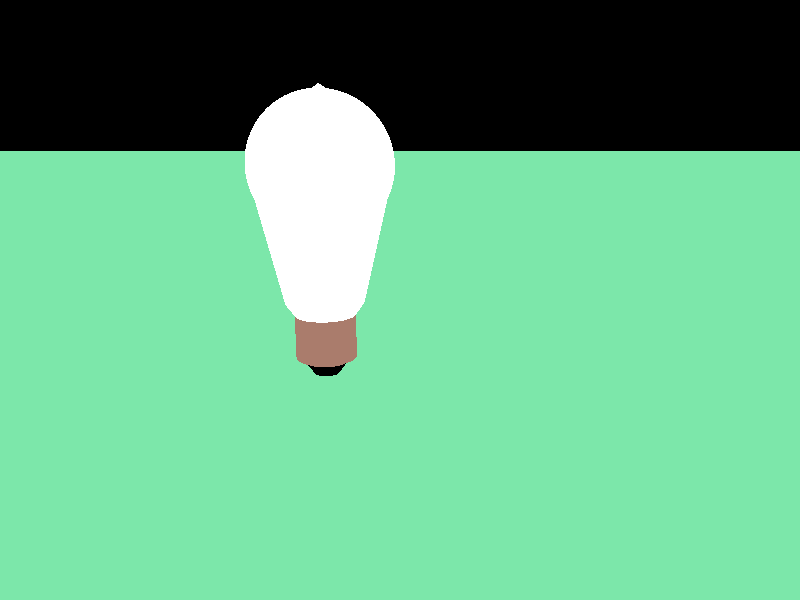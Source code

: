 #include "colors.inc"
#include "metals.inc"
#include "woods.inc"  
#include  "textures.inc"
camera { 
   location<10,5,10>
   look_at <1,2,2>
}
light_source {< 2, 13, -10> color White
} 

#declare base = cone{<1.29,0> 0.29,<1.29,0.29>,0.49}
#declare middle = union{cone{<1.29,0.29>,0.49,<1.29,0.39>,0.69} texture{T_Copper_1B}}
#declare top = union{cylinder{<1.29,0.39>,<1.29,1.39>,0.69} texture{T_Copper_1B}} 
#declare glass_bottom = union{cone{<1.29,1.39>,0.69,<1.29,1.68>,0.89} texture{Glass}}  
#declare glass_centre = union{cone{<1.29,1.68>,0.89,<1.29,4.68>,1.58} texture{Glass}}
#declare glass_top = union{difference{sphere{<1.29,4.68>,1.58} object{glass_centre}} texture{Glass}} 
#declare glass_true_centre = union{difference{object{glass_centre} object{glass_top}} texture{Glass}}
#declare glass_point = union{difference{cone{<1.29,6.16>,0.3, <1.29,6.36>,0.00} object{glass_top}} texture{Glass}} 
#declare wire =  union{cylinder{<1.29,1.39>,<1.29,3.68>,0.03} texture {
        pigment {color rgb <1, 1, 1>}
        finish {ambient .8 diffuse .6}
      }}

#declare full_glass = union {object{glass_bottom} object{glass_true_centre} object{glass_top} object{glass_point}}     
#declare full_base = union {object{base} object{middle} object{top}}
##declare rook = union{object{full_glass} object{full_base} object{wire}}                                                                        
                                                                        


/* Horizontal Plane */
plane{ <0,1,0>, -0.012 pigment{ rgb<0.2,0.8,0.4> } }  
object{rook}   
